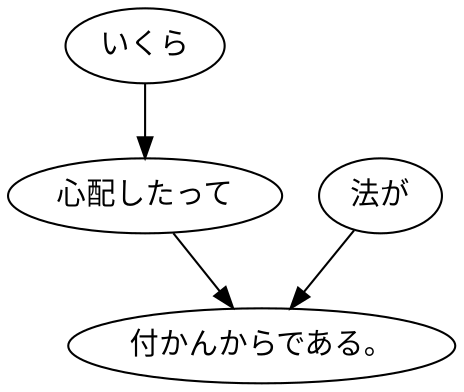 digraph graph3269 {
	node0 [label="いくら"];
	node1 [label="心配したって"];
	node2 [label="法が"];
	node3 [label="付かんからである。"];
	node0 -> node1;
	node1 -> node3;
	node2 -> node3;
}
